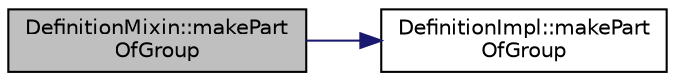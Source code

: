 digraph "DefinitionMixin::makePartOfGroup"
{
 // LATEX_PDF_SIZE
  edge [fontname="Helvetica",fontsize="10",labelfontname="Helvetica",labelfontsize="10"];
  node [fontname="Helvetica",fontsize="10",shape=record];
  rankdir="LR";
  Node1 [label="DefinitionMixin::makePart\lOfGroup",height=0.2,width=0.4,color="black", fillcolor="grey75", style="filled", fontcolor="black",tooltip=" "];
  Node1 -> Node2 [color="midnightblue",fontsize="10",style="solid",fontname="Helvetica"];
  Node2 [label="DefinitionImpl::makePart\lOfGroup",height=0.2,width=0.4,color="black", fillcolor="white", style="filled",URL="$classDefinitionImpl.html#afce3ffda12e44a948c9ac62ad53d2353",tooltip=" "];
}
